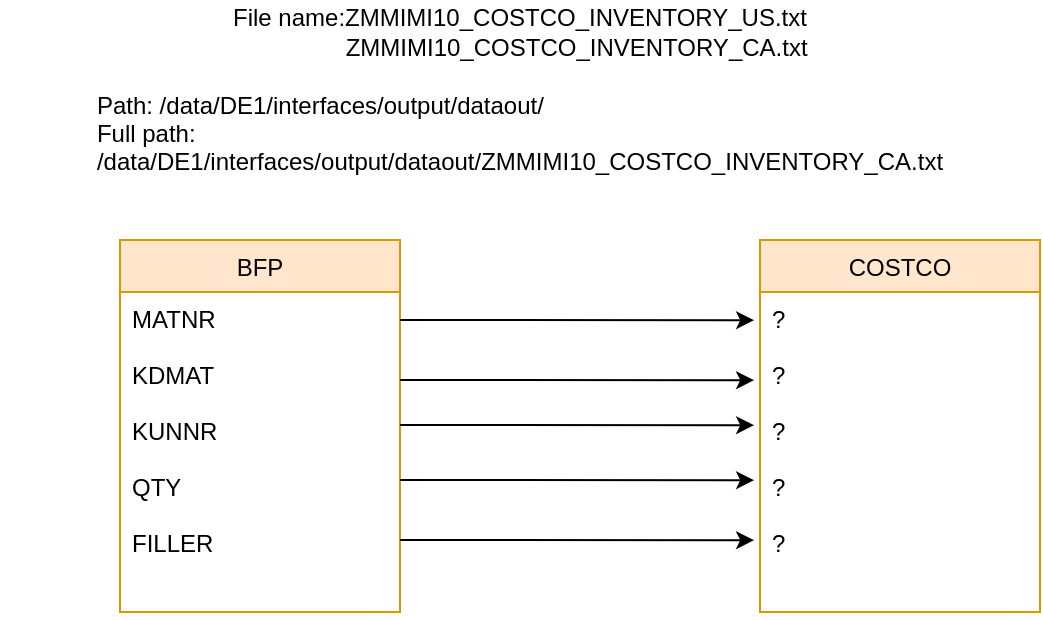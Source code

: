 <mxfile version="15.5.9" type="github">
  <diagram id="AX17npoThZPZTXvEmNUs" name="Page-1">
    <mxGraphModel dx="868" dy="450" grid="1" gridSize="10" guides="1" tooltips="1" connect="1" arrows="1" fold="1" page="1" pageScale="1" pageWidth="1169" pageHeight="826" math="0" shadow="0">
      <root>
        <mxCell id="0" />
        <mxCell id="1" parent="0" />
        <mxCell id="g5i55ucGyD9OTceiTtuc-5" value="BFP" style="swimlane;fontStyle=0;childLayout=stackLayout;horizontal=1;startSize=26;fillColor=#ffe6cc;horizontalStack=0;resizeParent=1;resizeParentMax=0;resizeLast=0;collapsible=1;marginBottom=0;strokeColor=#d79b00;" parent="1" vertex="1">
          <mxGeometry x="90" y="140" width="140" height="186" as="geometry" />
        </mxCell>
        <mxCell id="g5i55ucGyD9OTceiTtuc-8" value="MATNR&#xa;&#xa;KDMAT&#xa;&#xa;KUNNR&#xa;&#xa;QTY&#xa;&#xa;FILLER&#xa;" style="text;strokeColor=none;fillColor=none;align=left;verticalAlign=top;spacingLeft=4;spacingRight=4;overflow=hidden;rotatable=0;points=[[0,0.5],[1,0.5]];portConstraint=eastwest;" parent="g5i55ucGyD9OTceiTtuc-5" vertex="1">
          <mxGeometry y="26" width="140" height="160" as="geometry" />
        </mxCell>
        <mxCell id="g5i55ucGyD9OTceiTtuc-9" value="File name:ZMMIMI10_COSTCO_INVENTORY_US.txt&lt;br&gt;&amp;nbsp; &amp;nbsp; &amp;nbsp; &amp;nbsp; &amp;nbsp; &amp;nbsp; &amp;nbsp; &amp;nbsp; &amp;nbsp;ZMMIMI10_COSTCO_INVENTORY_CA.txt&lt;br&gt;&lt;br&gt;&lt;div style=&quot;text-align: justify&quot;&gt;&lt;span&gt;Path: /data/DE1/interfaces/output/dataout/&lt;/span&gt;&lt;/div&gt;&lt;div style=&quot;text-align: justify&quot;&gt;&lt;span&gt;Full path:&lt;/span&gt;&lt;/div&gt;&lt;span style=&quot;text-align: justify&quot;&gt;/data/DE1/interfaces/output/dataout/&lt;/span&gt;ZMMIMI10_COSTCO_INVENTORY_CA.txt" style="text;html=1;strokeColor=none;fillColor=none;align=center;verticalAlign=middle;whiteSpace=wrap;rounded=0;" parent="1" vertex="1">
          <mxGeometry x="30" y="20" width="520" height="90" as="geometry" />
        </mxCell>
        <mxCell id="g5i55ucGyD9OTceiTtuc-10" value="COSTCO" style="swimlane;fontStyle=0;childLayout=stackLayout;horizontal=1;startSize=26;fillColor=#ffe6cc;horizontalStack=0;resizeParent=1;resizeParentMax=0;resizeLast=0;collapsible=1;marginBottom=0;strokeColor=#d79b00;" parent="1" vertex="1">
          <mxGeometry x="410" y="140" width="140" height="186" as="geometry" />
        </mxCell>
        <mxCell id="g5i55ucGyD9OTceiTtuc-11" value="?&#xa;&#xa;?&#xa;&#xa;?&#xa;&#xa;?&#xa;&#xa;?" style="text;strokeColor=none;fillColor=none;align=left;verticalAlign=top;spacingLeft=4;spacingRight=4;overflow=hidden;rotatable=0;points=[[0,0.5],[1,0.5]];portConstraint=eastwest;" parent="g5i55ucGyD9OTceiTtuc-10" vertex="1">
          <mxGeometry y="26" width="140" height="160" as="geometry" />
        </mxCell>
        <mxCell id="g5i55ucGyD9OTceiTtuc-12" value="" style="endArrow=classic;html=1;rounded=0;entryX=-0.021;entryY=0.088;entryDx=0;entryDy=0;entryPerimeter=0;" parent="1" target="g5i55ucGyD9OTceiTtuc-11" edge="1">
          <mxGeometry width="50" height="50" relative="1" as="geometry">
            <mxPoint x="230" y="180" as="sourcePoint" />
            <mxPoint x="280" y="130" as="targetPoint" />
          </mxGeometry>
        </mxCell>
        <mxCell id="g5i55ucGyD9OTceiTtuc-13" value="" style="endArrow=classic;html=1;rounded=0;entryX=-0.021;entryY=0.088;entryDx=0;entryDy=0;entryPerimeter=0;" parent="1" edge="1">
          <mxGeometry width="50" height="50" relative="1" as="geometry">
            <mxPoint x="230" y="210" as="sourcePoint" />
            <mxPoint x="407.06" y="210.08" as="targetPoint" />
          </mxGeometry>
        </mxCell>
        <mxCell id="g5i55ucGyD9OTceiTtuc-14" value="" style="endArrow=classic;html=1;rounded=0;entryX=-0.021;entryY=0.088;entryDx=0;entryDy=0;entryPerimeter=0;" parent="1" edge="1">
          <mxGeometry width="50" height="50" relative="1" as="geometry">
            <mxPoint x="230" y="232.5" as="sourcePoint" />
            <mxPoint x="407.06" y="232.58" as="targetPoint" />
          </mxGeometry>
        </mxCell>
        <mxCell id="g5i55ucGyD9OTceiTtuc-15" value="" style="endArrow=classic;html=1;rounded=0;entryX=-0.021;entryY=0.088;entryDx=0;entryDy=0;entryPerimeter=0;" parent="1" edge="1">
          <mxGeometry width="50" height="50" relative="1" as="geometry">
            <mxPoint x="230" y="260" as="sourcePoint" />
            <mxPoint x="407.06" y="260.08" as="targetPoint" />
          </mxGeometry>
        </mxCell>
        <mxCell id="g5i55ucGyD9OTceiTtuc-16" value="" style="endArrow=classic;html=1;rounded=0;entryX=-0.021;entryY=0.088;entryDx=0;entryDy=0;entryPerimeter=0;" parent="1" edge="1">
          <mxGeometry width="50" height="50" relative="1" as="geometry">
            <mxPoint x="230" y="290" as="sourcePoint" />
            <mxPoint x="407.06" y="290.08" as="targetPoint" />
          </mxGeometry>
        </mxCell>
      </root>
    </mxGraphModel>
  </diagram>
</mxfile>
